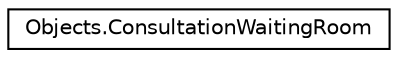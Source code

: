 digraph "Graphical Class Hierarchy"
{
 // LATEX_PDF_SIZE
  edge [fontname="Helvetica",fontsize="10",labelfontname="Helvetica",labelfontsize="10"];
  node [fontname="Helvetica",fontsize="10",shape=record];
  rankdir="LR";
  Node0 [label="Objects.ConsultationWaitingRoom",height=0.2,width=0.4,color="black", fillcolor="white", style="filled",URL="$class_objects_1_1_consultation_waiting_room.html",tooltip="This class manages utentes that arrive on Triagem"];
}
